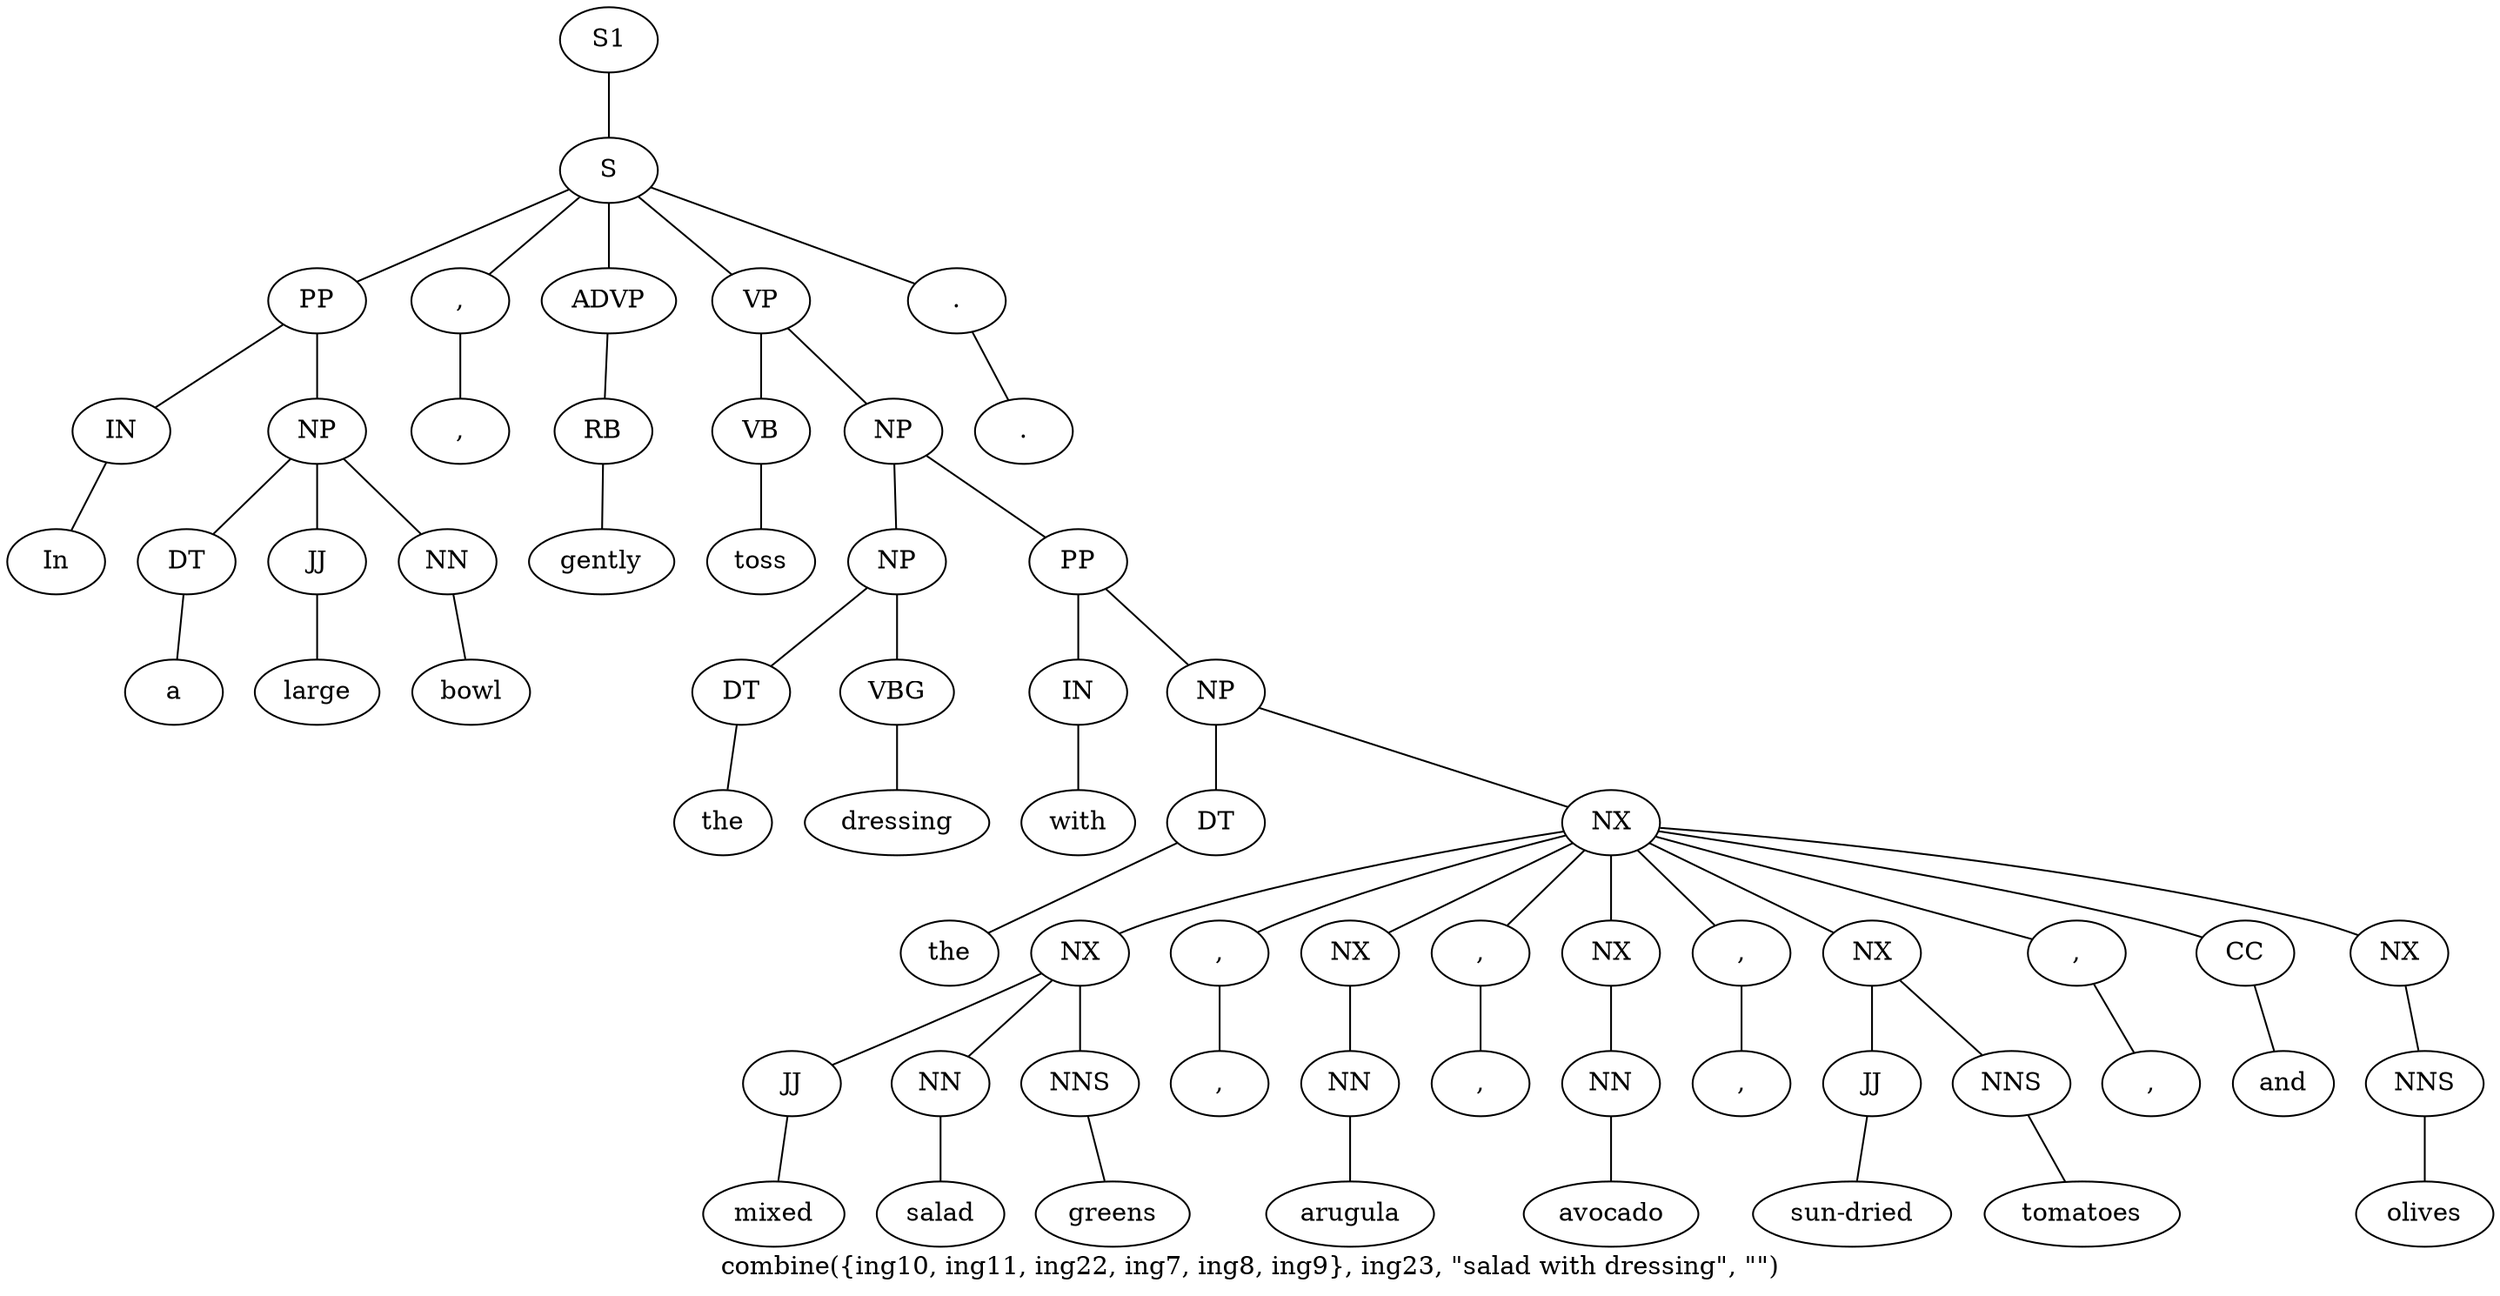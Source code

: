 graph SyntaxGraph {
	label = "combine({ing10, ing11, ing22, ing7, ing8, ing9}, ing23, \"salad with dressing\", \"\")";
	Node0 [label="S1"];
	Node1 [label="S"];
	Node2 [label="PP"];
	Node3 [label="IN"];
	Node4 [label="In"];
	Node5 [label="NP"];
	Node6 [label="DT"];
	Node7 [label="a"];
	Node8 [label="JJ"];
	Node9 [label="large"];
	Node10 [label="NN"];
	Node11 [label="bowl"];
	Node12 [label=","];
	Node13 [label=","];
	Node14 [label="ADVP"];
	Node15 [label="RB"];
	Node16 [label="gently"];
	Node17 [label="VP"];
	Node18 [label="VB"];
	Node19 [label="toss"];
	Node20 [label="NP"];
	Node21 [label="NP"];
	Node22 [label="DT"];
	Node23 [label="the"];
	Node24 [label="VBG"];
	Node25 [label="dressing"];
	Node26 [label="PP"];
	Node27 [label="IN"];
	Node28 [label="with"];
	Node29 [label="NP"];
	Node30 [label="DT"];
	Node31 [label="the"];
	Node32 [label="NX"];
	Node33 [label="NX"];
	Node34 [label="JJ"];
	Node35 [label="mixed"];
	Node36 [label="NN"];
	Node37 [label="salad"];
	Node38 [label="NNS"];
	Node39 [label="greens"];
	Node40 [label=","];
	Node41 [label=","];
	Node42 [label="NX"];
	Node43 [label="NN"];
	Node44 [label="arugula"];
	Node45 [label=","];
	Node46 [label=","];
	Node47 [label="NX"];
	Node48 [label="NN"];
	Node49 [label="avocado"];
	Node50 [label=","];
	Node51 [label=","];
	Node52 [label="NX"];
	Node53 [label="JJ"];
	Node54 [label="sun-dried"];
	Node55 [label="NNS"];
	Node56 [label="tomatoes"];
	Node57 [label=","];
	Node58 [label=","];
	Node59 [label="CC"];
	Node60 [label="and"];
	Node61 [label="NX"];
	Node62 [label="NNS"];
	Node63 [label="olives"];
	Node64 [label="."];
	Node65 [label="."];

	Node0 -- Node1;
	Node1 -- Node2;
	Node1 -- Node12;
	Node1 -- Node14;
	Node1 -- Node17;
	Node1 -- Node64;
	Node2 -- Node3;
	Node2 -- Node5;
	Node3 -- Node4;
	Node5 -- Node6;
	Node5 -- Node8;
	Node5 -- Node10;
	Node6 -- Node7;
	Node8 -- Node9;
	Node10 -- Node11;
	Node12 -- Node13;
	Node14 -- Node15;
	Node15 -- Node16;
	Node17 -- Node18;
	Node17 -- Node20;
	Node18 -- Node19;
	Node20 -- Node21;
	Node20 -- Node26;
	Node21 -- Node22;
	Node21 -- Node24;
	Node22 -- Node23;
	Node24 -- Node25;
	Node26 -- Node27;
	Node26 -- Node29;
	Node27 -- Node28;
	Node29 -- Node30;
	Node29 -- Node32;
	Node30 -- Node31;
	Node32 -- Node33;
	Node32 -- Node40;
	Node32 -- Node42;
	Node32 -- Node45;
	Node32 -- Node47;
	Node32 -- Node50;
	Node32 -- Node52;
	Node32 -- Node57;
	Node32 -- Node59;
	Node32 -- Node61;
	Node33 -- Node34;
	Node33 -- Node36;
	Node33 -- Node38;
	Node34 -- Node35;
	Node36 -- Node37;
	Node38 -- Node39;
	Node40 -- Node41;
	Node42 -- Node43;
	Node43 -- Node44;
	Node45 -- Node46;
	Node47 -- Node48;
	Node48 -- Node49;
	Node50 -- Node51;
	Node52 -- Node53;
	Node52 -- Node55;
	Node53 -- Node54;
	Node55 -- Node56;
	Node57 -- Node58;
	Node59 -- Node60;
	Node61 -- Node62;
	Node62 -- Node63;
	Node64 -- Node65;
}